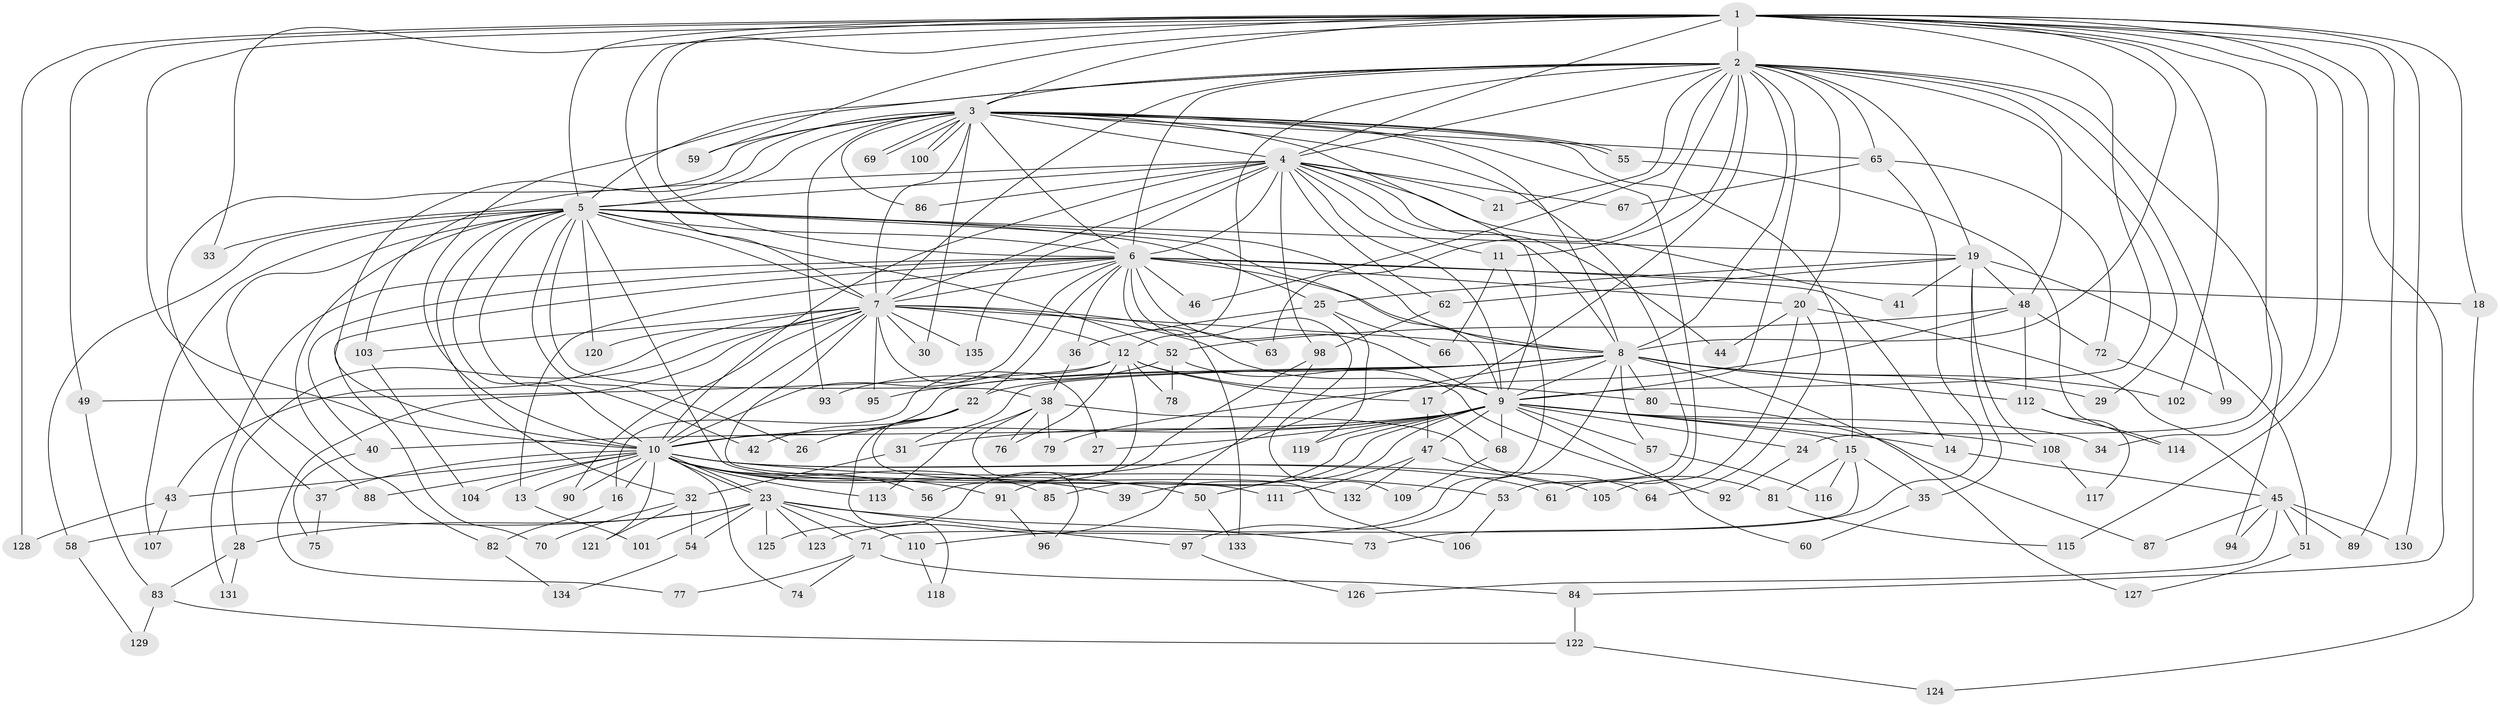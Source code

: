// Generated by graph-tools (version 1.1) at 2025/35/03/09/25 02:35:04]
// undirected, 135 vertices, 295 edges
graph export_dot {
graph [start="1"]
  node [color=gray90,style=filled];
  1;
  2;
  3;
  4;
  5;
  6;
  7;
  8;
  9;
  10;
  11;
  12;
  13;
  14;
  15;
  16;
  17;
  18;
  19;
  20;
  21;
  22;
  23;
  24;
  25;
  26;
  27;
  28;
  29;
  30;
  31;
  32;
  33;
  34;
  35;
  36;
  37;
  38;
  39;
  40;
  41;
  42;
  43;
  44;
  45;
  46;
  47;
  48;
  49;
  50;
  51;
  52;
  53;
  54;
  55;
  56;
  57;
  58;
  59;
  60;
  61;
  62;
  63;
  64;
  65;
  66;
  67;
  68;
  69;
  70;
  71;
  72;
  73;
  74;
  75;
  76;
  77;
  78;
  79;
  80;
  81;
  82;
  83;
  84;
  85;
  86;
  87;
  88;
  89;
  90;
  91;
  92;
  93;
  94;
  95;
  96;
  97;
  98;
  99;
  100;
  101;
  102;
  103;
  104;
  105;
  106;
  107;
  108;
  109;
  110;
  111;
  112;
  113;
  114;
  115;
  116;
  117;
  118;
  119;
  120;
  121;
  122;
  123;
  124;
  125;
  126;
  127;
  128;
  129;
  130;
  131;
  132;
  133;
  134;
  135;
  1 -- 2;
  1 -- 3;
  1 -- 4;
  1 -- 5;
  1 -- 6;
  1 -- 7;
  1 -- 8;
  1 -- 9;
  1 -- 10;
  1 -- 18;
  1 -- 24;
  1 -- 33;
  1 -- 34;
  1 -- 49;
  1 -- 59;
  1 -- 84;
  1 -- 89;
  1 -- 102;
  1 -- 115;
  1 -- 128;
  1 -- 130;
  2 -- 3;
  2 -- 4;
  2 -- 5;
  2 -- 6;
  2 -- 7;
  2 -- 8;
  2 -- 9;
  2 -- 10;
  2 -- 11;
  2 -- 12;
  2 -- 17;
  2 -- 19;
  2 -- 20;
  2 -- 21;
  2 -- 29;
  2 -- 46;
  2 -- 48;
  2 -- 63;
  2 -- 65;
  2 -- 94;
  2 -- 99;
  3 -- 4;
  3 -- 5;
  3 -- 6;
  3 -- 7;
  3 -- 8;
  3 -- 9;
  3 -- 10;
  3 -- 15;
  3 -- 30;
  3 -- 37;
  3 -- 53;
  3 -- 55;
  3 -- 55;
  3 -- 59;
  3 -- 61;
  3 -- 65;
  3 -- 69;
  3 -- 69;
  3 -- 86;
  3 -- 93;
  3 -- 100;
  3 -- 100;
  4 -- 5;
  4 -- 6;
  4 -- 7;
  4 -- 8;
  4 -- 9;
  4 -- 10;
  4 -- 11;
  4 -- 21;
  4 -- 41;
  4 -- 44;
  4 -- 62;
  4 -- 67;
  4 -- 86;
  4 -- 98;
  4 -- 103;
  4 -- 135;
  5 -- 6;
  5 -- 7;
  5 -- 8;
  5 -- 9;
  5 -- 10;
  5 -- 19;
  5 -- 25;
  5 -- 26;
  5 -- 32;
  5 -- 33;
  5 -- 38;
  5 -- 42;
  5 -- 52;
  5 -- 58;
  5 -- 82;
  5 -- 88;
  5 -- 107;
  5 -- 111;
  5 -- 120;
  6 -- 7;
  6 -- 8;
  6 -- 9;
  6 -- 10;
  6 -- 13;
  6 -- 14;
  6 -- 18;
  6 -- 20;
  6 -- 22;
  6 -- 36;
  6 -- 40;
  6 -- 46;
  6 -- 70;
  6 -- 109;
  6 -- 131;
  6 -- 133;
  7 -- 8;
  7 -- 9;
  7 -- 10;
  7 -- 12;
  7 -- 27;
  7 -- 28;
  7 -- 30;
  7 -- 43;
  7 -- 63;
  7 -- 77;
  7 -- 90;
  7 -- 95;
  7 -- 103;
  7 -- 120;
  7 -- 132;
  7 -- 135;
  8 -- 9;
  8 -- 10;
  8 -- 22;
  8 -- 29;
  8 -- 31;
  8 -- 57;
  8 -- 80;
  8 -- 91;
  8 -- 95;
  8 -- 97;
  8 -- 102;
  8 -- 112;
  8 -- 127;
  9 -- 10;
  9 -- 14;
  9 -- 15;
  9 -- 24;
  9 -- 27;
  9 -- 31;
  9 -- 34;
  9 -- 39;
  9 -- 40;
  9 -- 47;
  9 -- 50;
  9 -- 57;
  9 -- 60;
  9 -- 68;
  9 -- 85;
  9 -- 108;
  9 -- 119;
  10 -- 13;
  10 -- 16;
  10 -- 23;
  10 -- 23;
  10 -- 37;
  10 -- 39;
  10 -- 43;
  10 -- 50;
  10 -- 53;
  10 -- 56;
  10 -- 61;
  10 -- 74;
  10 -- 85;
  10 -- 88;
  10 -- 90;
  10 -- 91;
  10 -- 104;
  10 -- 105;
  10 -- 113;
  10 -- 121;
  11 -- 66;
  11 -- 110;
  12 -- 16;
  12 -- 17;
  12 -- 49;
  12 -- 56;
  12 -- 76;
  12 -- 78;
  12 -- 80;
  13 -- 101;
  14 -- 45;
  15 -- 35;
  15 -- 71;
  15 -- 81;
  15 -- 116;
  16 -- 82;
  17 -- 47;
  17 -- 68;
  18 -- 124;
  19 -- 25;
  19 -- 35;
  19 -- 41;
  19 -- 48;
  19 -- 51;
  19 -- 62;
  19 -- 108;
  20 -- 44;
  20 -- 45;
  20 -- 64;
  20 -- 105;
  22 -- 26;
  22 -- 42;
  22 -- 106;
  22 -- 118;
  23 -- 28;
  23 -- 54;
  23 -- 58;
  23 -- 71;
  23 -- 73;
  23 -- 97;
  23 -- 101;
  23 -- 110;
  23 -- 123;
  23 -- 125;
  24 -- 92;
  25 -- 36;
  25 -- 66;
  25 -- 119;
  28 -- 83;
  28 -- 131;
  31 -- 32;
  32 -- 54;
  32 -- 70;
  32 -- 121;
  35 -- 60;
  36 -- 38;
  37 -- 75;
  38 -- 76;
  38 -- 79;
  38 -- 81;
  38 -- 96;
  38 -- 113;
  40 -- 75;
  43 -- 107;
  43 -- 128;
  45 -- 51;
  45 -- 87;
  45 -- 89;
  45 -- 94;
  45 -- 126;
  45 -- 130;
  47 -- 64;
  47 -- 111;
  47 -- 132;
  48 -- 52;
  48 -- 72;
  48 -- 79;
  48 -- 112;
  49 -- 83;
  50 -- 133;
  51 -- 127;
  52 -- 78;
  52 -- 92;
  52 -- 93;
  53 -- 106;
  54 -- 134;
  55 -- 114;
  57 -- 116;
  58 -- 129;
  62 -- 98;
  65 -- 67;
  65 -- 72;
  65 -- 73;
  68 -- 109;
  71 -- 74;
  71 -- 77;
  71 -- 84;
  72 -- 99;
  80 -- 87;
  81 -- 115;
  82 -- 134;
  83 -- 122;
  83 -- 129;
  84 -- 122;
  91 -- 96;
  97 -- 126;
  98 -- 123;
  98 -- 125;
  103 -- 104;
  108 -- 117;
  110 -- 118;
  112 -- 114;
  112 -- 117;
  122 -- 124;
}
